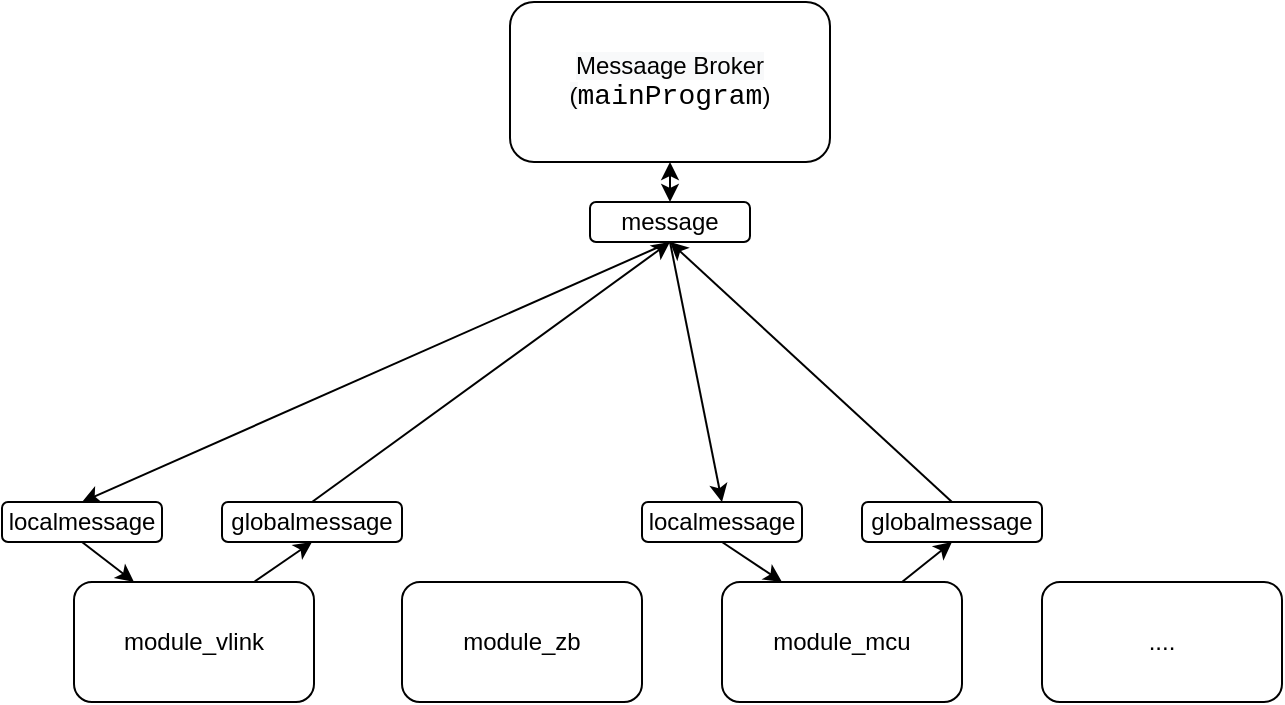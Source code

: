 <mxfile version="19.0.0" type="github"><diagram id="lUk1RMeuCBK1xlAgoOCU" name="Page-1"><mxGraphModel dx="1422" dy="706" grid="1" gridSize="10" guides="1" tooltips="1" connect="1" arrows="1" fold="1" page="1" pageScale="1" pageWidth="827" pageHeight="1169" math="0" shadow="0"><root><mxCell id="0"/><mxCell id="1" parent="0"/><mxCell id="VY5fN75OPJHU8QdDiY7N-5" value="&lt;span style=&quot;background-color: rgb(248, 249, 250);&quot;&gt;Messaage Broker&lt;/span&gt;&lt;br style=&quot;background-color: rgb(248, 249, 250);&quot;&gt;&lt;span style=&quot;background-color: rgb(248, 249, 250);&quot;&gt;(&lt;/span&gt;&lt;span style=&quot;font-family: Consolas, &amp;quot;Courier New&amp;quot;, monospace; font-size: 14px;&quot;&gt;mainProgram&lt;/span&gt;&lt;span style=&quot;background-color: initial;&quot;&gt;)&lt;/span&gt;" style="rounded=1;whiteSpace=wrap;html=1;labelBackgroundColor=#FFFFFF;fontColor=#000000;" vertex="1" parent="1"><mxGeometry x="334" y="80" width="160" height="80" as="geometry"/></mxCell><mxCell id="VY5fN75OPJHU8QdDiY7N-6" value="module_vlink" style="rounded=1;whiteSpace=wrap;html=1;labelBackgroundColor=#FFFFFF;fontColor=#000000;" vertex="1" parent="1"><mxGeometry x="116" y="370" width="120" height="60" as="geometry"/></mxCell><mxCell id="VY5fN75OPJHU8QdDiY7N-7" value="module_zb" style="rounded=1;whiteSpace=wrap;html=1;labelBackgroundColor=#FFFFFF;fontColor=#000000;" vertex="1" parent="1"><mxGeometry x="280" y="370" width="120" height="60" as="geometry"/></mxCell><mxCell id="VY5fN75OPJHU8QdDiY7N-8" value="module_mcu" style="rounded=1;whiteSpace=wrap;html=1;labelBackgroundColor=#FFFFFF;fontColor=#000000;" vertex="1" parent="1"><mxGeometry x="440" y="370" width="120" height="60" as="geometry"/></mxCell><mxCell id="VY5fN75OPJHU8QdDiY7N-9" value="...." style="rounded=1;whiteSpace=wrap;html=1;labelBackgroundColor=#FFFFFF;fontColor=#000000;" vertex="1" parent="1"><mxGeometry x="600" y="370" width="120" height="60" as="geometry"/></mxCell><mxCell id="VY5fN75OPJHU8QdDiY7N-10" value="localmessage" style="rounded=1;whiteSpace=wrap;html=1;labelBackgroundColor=#FFFFFF;fontColor=#000000;" vertex="1" parent="1"><mxGeometry x="80" y="330" width="80" height="20" as="geometry"/></mxCell><mxCell id="VY5fN75OPJHU8QdDiY7N-11" value="globalmessage" style="rounded=1;whiteSpace=wrap;html=1;labelBackgroundColor=#FFFFFF;fontColor=#000000;" vertex="1" parent="1"><mxGeometry x="190" y="330" width="90" height="20" as="geometry"/></mxCell><mxCell id="VY5fN75OPJHU8QdDiY7N-12" value="message" style="rounded=1;whiteSpace=wrap;html=1;labelBackgroundColor=#FFFFFF;fontColor=#000000;" vertex="1" parent="1"><mxGeometry x="374" y="180" width="80" height="20" as="geometry"/></mxCell><mxCell id="VY5fN75OPJHU8QdDiY7N-13" value="" style="endArrow=classic;html=1;rounded=0;fontColor=#000000;exitX=0.75;exitY=0;exitDx=0;exitDy=0;entryX=0.5;entryY=1;entryDx=0;entryDy=0;" edge="1" parent="1" source="VY5fN75OPJHU8QdDiY7N-6" target="VY5fN75OPJHU8QdDiY7N-11"><mxGeometry width="50" height="50" relative="1" as="geometry"><mxPoint x="390" y="410" as="sourcePoint"/><mxPoint x="370" y="280" as="targetPoint"/></mxGeometry></mxCell><mxCell id="VY5fN75OPJHU8QdDiY7N-14" value="" style="endArrow=classic;html=1;rounded=0;fontColor=#000000;entryX=0.5;entryY=1;entryDx=0;entryDy=0;exitX=0.5;exitY=0;exitDx=0;exitDy=0;" edge="1" parent="1" source="VY5fN75OPJHU8QdDiY7N-11" target="VY5fN75OPJHU8QdDiY7N-12"><mxGeometry width="50" height="50" relative="1" as="geometry"><mxPoint x="390" y="410" as="sourcePoint"/><mxPoint x="440" y="360" as="targetPoint"/></mxGeometry></mxCell><mxCell id="VY5fN75OPJHU8QdDiY7N-15" value="localmessage" style="rounded=1;whiteSpace=wrap;html=1;labelBackgroundColor=#FFFFFF;fontColor=#000000;" vertex="1" parent="1"><mxGeometry x="400" y="330" width="80" height="20" as="geometry"/></mxCell><mxCell id="VY5fN75OPJHU8QdDiY7N-16" value="globalmessage" style="rounded=1;whiteSpace=wrap;html=1;labelBackgroundColor=#FFFFFF;fontColor=#000000;" vertex="1" parent="1"><mxGeometry x="510" y="330" width="90" height="20" as="geometry"/></mxCell><mxCell id="VY5fN75OPJHU8QdDiY7N-17" value="" style="endArrow=classic;html=1;rounded=0;fontColor=#000000;exitX=0.5;exitY=1;exitDx=0;exitDy=0;entryX=0.5;entryY=0;entryDx=0;entryDy=0;" edge="1" parent="1" source="VY5fN75OPJHU8QdDiY7N-12" target="VY5fN75OPJHU8QdDiY7N-15"><mxGeometry width="50" height="50" relative="1" as="geometry"><mxPoint x="390" y="410" as="sourcePoint"/><mxPoint x="440" y="360" as="targetPoint"/></mxGeometry></mxCell><mxCell id="VY5fN75OPJHU8QdDiY7N-18" value="" style="endArrow=classic;html=1;rounded=0;fontColor=#000000;entryX=0.25;entryY=0;entryDx=0;entryDy=0;exitX=0.5;exitY=1;exitDx=0;exitDy=0;" edge="1" parent="1" source="VY5fN75OPJHU8QdDiY7N-15" target="VY5fN75OPJHU8QdDiY7N-8"><mxGeometry width="50" height="50" relative="1" as="geometry"><mxPoint x="390" y="410" as="sourcePoint"/><mxPoint x="440" y="360" as="targetPoint"/></mxGeometry></mxCell><mxCell id="VY5fN75OPJHU8QdDiY7N-19" value="" style="endArrow=classic;html=1;rounded=0;fontColor=#000000;entryX=0.5;entryY=1;entryDx=0;entryDy=0;exitX=0.75;exitY=0;exitDx=0;exitDy=0;" edge="1" parent="1" source="VY5fN75OPJHU8QdDiY7N-8" target="VY5fN75OPJHU8QdDiY7N-16"><mxGeometry width="50" height="50" relative="1" as="geometry"><mxPoint x="390" y="410" as="sourcePoint"/><mxPoint x="440" y="360" as="targetPoint"/></mxGeometry></mxCell><mxCell id="VY5fN75OPJHU8QdDiY7N-20" value="" style="endArrow=classic;html=1;rounded=0;fontColor=#000000;entryX=0.5;entryY=1;entryDx=0;entryDy=0;exitX=0.5;exitY=0;exitDx=0;exitDy=0;" edge="1" parent="1" source="VY5fN75OPJHU8QdDiY7N-16" target="VY5fN75OPJHU8QdDiY7N-12"><mxGeometry width="50" height="50" relative="1" as="geometry"><mxPoint x="390" y="410" as="sourcePoint"/><mxPoint x="440" y="360" as="targetPoint"/></mxGeometry></mxCell><mxCell id="VY5fN75OPJHU8QdDiY7N-21" value="" style="endArrow=classic;startArrow=classic;html=1;rounded=0;fontColor=#000000;entryX=0.5;entryY=1;entryDx=0;entryDy=0;" edge="1" parent="1" source="VY5fN75OPJHU8QdDiY7N-12" target="VY5fN75OPJHU8QdDiY7N-5"><mxGeometry width="50" height="50" relative="1" as="geometry"><mxPoint x="390" y="410" as="sourcePoint"/><mxPoint x="440" y="360" as="targetPoint"/></mxGeometry></mxCell><mxCell id="VY5fN75OPJHU8QdDiY7N-22" value="" style="endArrow=classic;html=1;rounded=0;fontColor=#000000;exitX=0.5;exitY=1;exitDx=0;exitDy=0;entryX=0.5;entryY=0;entryDx=0;entryDy=0;" edge="1" parent="1" source="VY5fN75OPJHU8QdDiY7N-12" target="VY5fN75OPJHU8QdDiY7N-10"><mxGeometry width="50" height="50" relative="1" as="geometry"><mxPoint x="390" y="410" as="sourcePoint"/><mxPoint x="440" y="360" as="targetPoint"/></mxGeometry></mxCell><mxCell id="VY5fN75OPJHU8QdDiY7N-23" value="" style="endArrow=classic;html=1;rounded=0;fontColor=#000000;exitX=0.5;exitY=1;exitDx=0;exitDy=0;entryX=0.25;entryY=0;entryDx=0;entryDy=0;" edge="1" parent="1" source="VY5fN75OPJHU8QdDiY7N-10" target="VY5fN75OPJHU8QdDiY7N-6"><mxGeometry width="50" height="50" relative="1" as="geometry"><mxPoint x="390" y="410" as="sourcePoint"/><mxPoint x="440" y="360" as="targetPoint"/></mxGeometry></mxCell></root></mxGraphModel></diagram></mxfile>